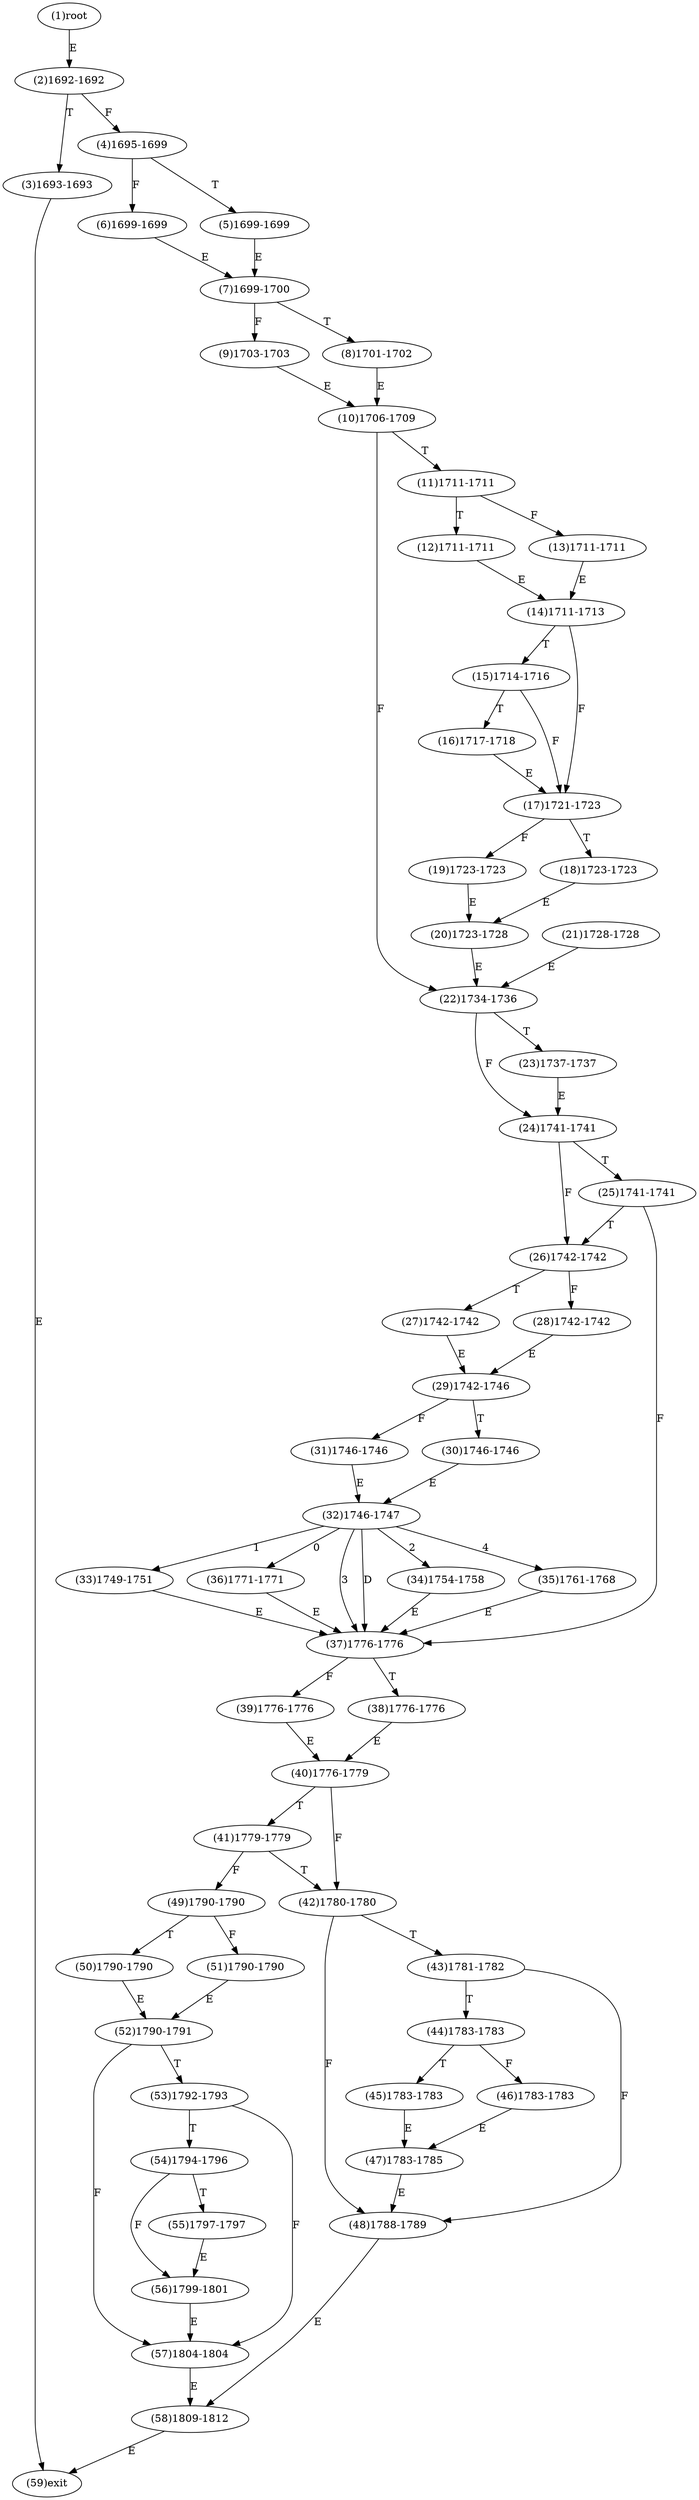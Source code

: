 digraph "" { 
1[ label="(1)root"];
2[ label="(2)1692-1692"];
3[ label="(3)1693-1693"];
4[ label="(4)1695-1699"];
5[ label="(5)1699-1699"];
6[ label="(6)1699-1699"];
7[ label="(7)1699-1700"];
8[ label="(8)1701-1702"];
9[ label="(9)1703-1703"];
10[ label="(10)1706-1709"];
11[ label="(11)1711-1711"];
12[ label="(12)1711-1711"];
13[ label="(13)1711-1711"];
14[ label="(14)1711-1713"];
15[ label="(15)1714-1716"];
17[ label="(17)1721-1723"];
16[ label="(16)1717-1718"];
19[ label="(19)1723-1723"];
18[ label="(18)1723-1723"];
21[ label="(21)1728-1728"];
20[ label="(20)1723-1728"];
23[ label="(23)1737-1737"];
22[ label="(22)1734-1736"];
25[ label="(25)1741-1741"];
24[ label="(24)1741-1741"];
27[ label="(27)1742-1742"];
26[ label="(26)1742-1742"];
29[ label="(29)1742-1746"];
28[ label="(28)1742-1742"];
31[ label="(31)1746-1746"];
30[ label="(30)1746-1746"];
34[ label="(34)1754-1758"];
35[ label="(35)1761-1768"];
32[ label="(32)1746-1747"];
33[ label="(33)1749-1751"];
38[ label="(38)1776-1776"];
39[ label="(39)1776-1776"];
36[ label="(36)1771-1771"];
37[ label="(37)1776-1776"];
42[ label="(42)1780-1780"];
43[ label="(43)1781-1782"];
40[ label="(40)1776-1779"];
41[ label="(41)1779-1779"];
46[ label="(46)1783-1783"];
47[ label="(47)1783-1785"];
44[ label="(44)1783-1783"];
45[ label="(45)1783-1783"];
51[ label="(51)1790-1790"];
50[ label="(50)1790-1790"];
49[ label="(49)1790-1790"];
48[ label="(48)1788-1789"];
55[ label="(55)1797-1797"];
54[ label="(54)1794-1796"];
53[ label="(53)1792-1793"];
52[ label="(52)1790-1791"];
59[ label="(59)exit"];
58[ label="(58)1809-1812"];
57[ label="(57)1804-1804"];
56[ label="(56)1799-1801"];
1->2[ label="E"];
2->4[ label="F"];
2->3[ label="T"];
3->59[ label="E"];
4->6[ label="F"];
4->5[ label="T"];
5->7[ label="E"];
6->7[ label="E"];
7->9[ label="F"];
7->8[ label="T"];
8->10[ label="E"];
9->10[ label="E"];
10->22[ label="F"];
10->11[ label="T"];
11->13[ label="F"];
11->12[ label="T"];
12->14[ label="E"];
13->14[ label="E"];
14->17[ label="F"];
14->15[ label="T"];
15->17[ label="F"];
15->16[ label="T"];
16->17[ label="E"];
17->19[ label="F"];
17->18[ label="T"];
18->20[ label="E"];
19->20[ label="E"];
20->22[ label="E"];
21->22[ label="E"];
22->24[ label="F"];
22->23[ label="T"];
23->24[ label="E"];
24->26[ label="F"];
24->25[ label="T"];
25->37[ label="F"];
25->26[ label="T"];
26->28[ label="F"];
26->27[ label="T"];
27->29[ label="E"];
28->29[ label="E"];
29->31[ label="F"];
29->30[ label="T"];
30->32[ label="E"];
31->32[ label="E"];
32->36[ label="0"];
32->33[ label="1"];
32->34[ label="2"];
32->37[ label="3"];
32->35[ label="4"];
32->37[ label="D"];
33->37[ label="E"];
34->37[ label="E"];
35->37[ label="E"];
36->37[ label="E"];
37->39[ label="F"];
37->38[ label="T"];
38->40[ label="E"];
39->40[ label="E"];
40->42[ label="F"];
40->41[ label="T"];
41->49[ label="F"];
41->42[ label="T"];
42->48[ label="F"];
42->43[ label="T"];
43->48[ label="F"];
43->44[ label="T"];
44->46[ label="F"];
44->45[ label="T"];
45->47[ label="E"];
46->47[ label="E"];
47->48[ label="E"];
48->58[ label="E"];
49->51[ label="F"];
49->50[ label="T"];
50->52[ label="E"];
51->52[ label="E"];
52->57[ label="F"];
52->53[ label="T"];
53->57[ label="F"];
53->54[ label="T"];
54->56[ label="F"];
54->55[ label="T"];
55->56[ label="E"];
56->57[ label="E"];
57->58[ label="E"];
58->59[ label="E"];
}
